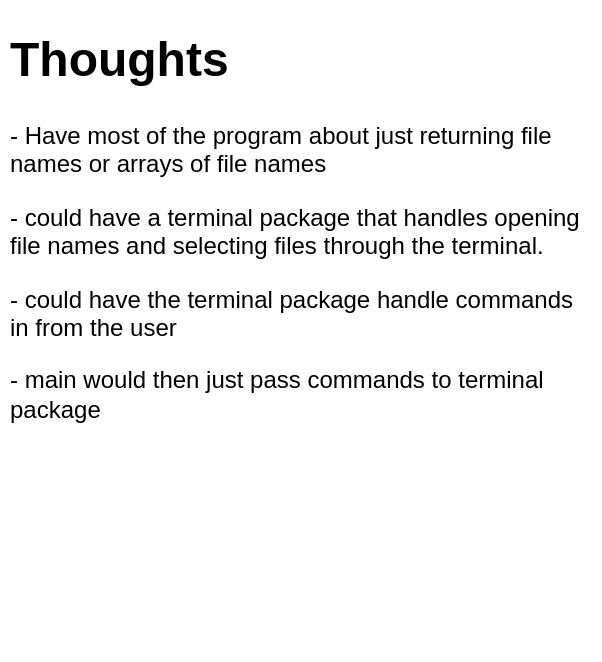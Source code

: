 <mxfile>
    <diagram id="NvxykoJrsLNvwng61cmP" name="Page-1">
        <mxGraphModel dx="1186" dy="663" grid="1" gridSize="10" guides="1" tooltips="1" connect="1" arrows="1" fold="1" page="1" pageScale="1" pageWidth="827" pageHeight="1169" math="0" shadow="0">
            <root>
                <mxCell id="0"/>
                <mxCell id="1" parent="0"/>
                <mxCell id="2" value="&lt;h1&gt;Thoughts&lt;/h1&gt;&lt;p&gt;- Have most of the program about just returning file names or arrays of file names&lt;/p&gt;&lt;p&gt;- could have a terminal package that handles opening file names and selecting files through the terminal.&lt;/p&gt;&lt;p&gt;- could have the terminal package handle commands in from the user&lt;/p&gt;&lt;p&gt;- main would then just pass commands to terminal package&lt;/p&gt;" style="text;html=1;strokeColor=none;fillColor=none;spacing=5;spacingTop=-20;whiteSpace=wrap;overflow=hidden;rounded=0;" vertex="1" parent="1">
                    <mxGeometry x="20" y="250" width="300" height="320" as="geometry"/>
                </mxCell>
            </root>
        </mxGraphModel>
    </diagram>
</mxfile>